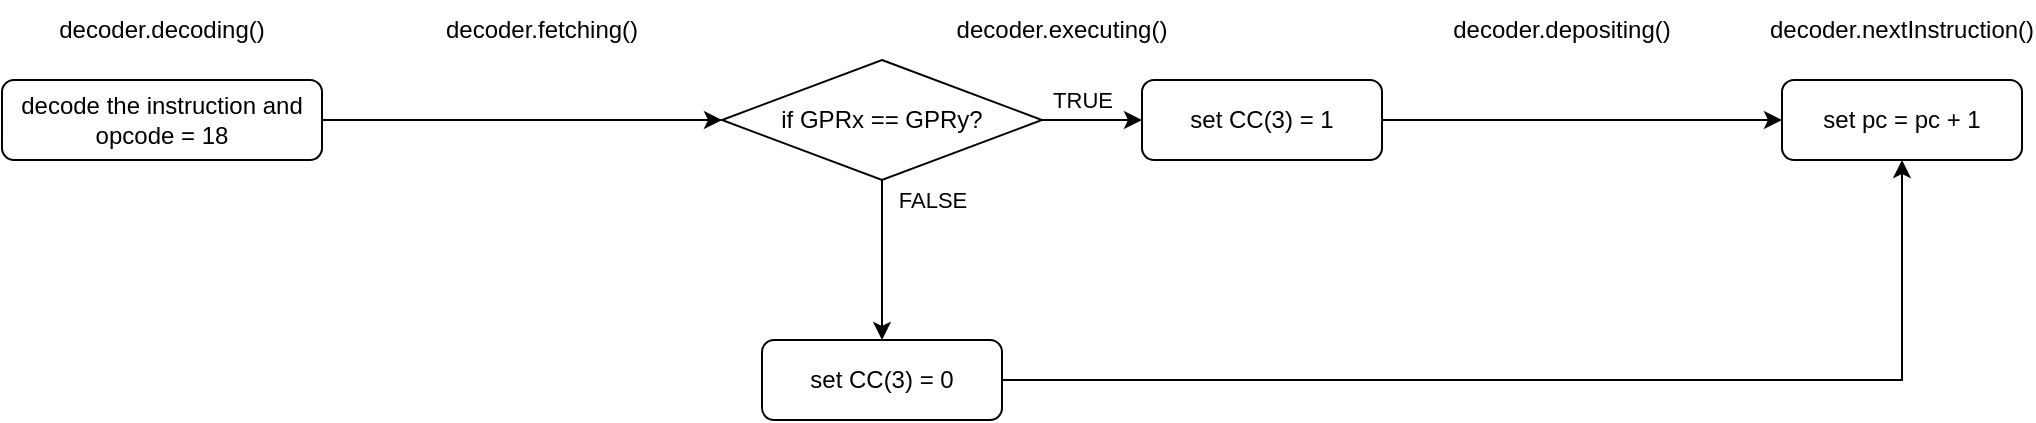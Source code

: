 <mxfile version="15.6.1" type="device" pages="4"><diagram id="Ui3gXCn_wOoGs6nuVPJT" name="TRR"><mxGraphModel dx="1221" dy="644" grid="1" gridSize="10" guides="1" tooltips="1" connect="1" arrows="1" fold="1" page="1" pageScale="1" pageWidth="1169" pageHeight="827" math="0" shadow="0"><root><mxCell id="0"/><mxCell id="1" parent="0"/><mxCell id="nvhA_1dL4xX9Q4Fd7afE-1" value="" style="edgeStyle=orthogonalEdgeStyle;rounded=0;orthogonalLoop=1;jettySize=auto;html=1;" edge="1" parent="1" source="nvhA_1dL4xX9Q4Fd7afE-2" target="nvhA_1dL4xX9Q4Fd7afE-17"><mxGeometry relative="1" as="geometry"><mxPoint x="485" y="230" as="targetPoint"/></mxGeometry></mxCell><mxCell id="nvhA_1dL4xX9Q4Fd7afE-2" value="decode the instruction and opcode = 18" style="rounded=1;whiteSpace=wrap;html=1;fontSize=12;glass=0;strokeWidth=1;shadow=0;" vertex="1" parent="1"><mxGeometry x="30" y="210" width="160" height="40" as="geometry"/></mxCell><mxCell id="nvhA_1dL4xX9Q4Fd7afE-24" value="" style="edgeStyle=orthogonalEdgeStyle;rounded=0;orthogonalLoop=1;jettySize=auto;html=1;" edge="1" parent="1" source="nvhA_1dL4xX9Q4Fd7afE-8" target="nvhA_1dL4xX9Q4Fd7afE-18"><mxGeometry relative="1" as="geometry"><mxPoint x="760" y="360" as="targetPoint"/></mxGeometry></mxCell><mxCell id="nvhA_1dL4xX9Q4Fd7afE-8" value="set CC(3) = 0" style="rounded=1;whiteSpace=wrap;html=1;fontSize=12;glass=0;strokeWidth=1;shadow=0;" vertex="1" parent="1"><mxGeometry x="410" y="340" width="120" height="40" as="geometry"/></mxCell><mxCell id="nvhA_1dL4xX9Q4Fd7afE-9" value="decoder.decoding()" style="text;html=1;strokeColor=none;fillColor=none;align=center;verticalAlign=middle;whiteSpace=wrap;rounded=0;" vertex="1" parent="1"><mxGeometry x="50" y="170" width="120" height="30" as="geometry"/></mxCell><mxCell id="nvhA_1dL4xX9Q4Fd7afE-10" value="decoder.fetching()" style="text;html=1;strokeColor=none;fillColor=none;align=center;verticalAlign=middle;whiteSpace=wrap;rounded=0;" vertex="1" parent="1"><mxGeometry x="240" y="170" width="120" height="30" as="geometry"/></mxCell><mxCell id="nvhA_1dL4xX9Q4Fd7afE-11" value="decoder.executing()" style="text;html=1;strokeColor=none;fillColor=none;align=center;verticalAlign=middle;whiteSpace=wrap;rounded=0;" vertex="1" parent="1"><mxGeometry x="500" y="170" width="120" height="30" as="geometry"/></mxCell><mxCell id="nvhA_1dL4xX9Q4Fd7afE-12" value="decoder.depositing()" style="text;html=1;strokeColor=none;fillColor=none;align=center;verticalAlign=middle;whiteSpace=wrap;rounded=0;" vertex="1" parent="1"><mxGeometry x="750" y="170" width="120" height="30" as="geometry"/></mxCell><mxCell id="nvhA_1dL4xX9Q4Fd7afE-13" value="decoder.nextInstruction()" style="text;html=1;strokeColor=none;fillColor=none;align=center;verticalAlign=middle;whiteSpace=wrap;rounded=0;" vertex="1" parent="1"><mxGeometry x="920" y="170" width="120" height="30" as="geometry"/></mxCell><mxCell id="nvhA_1dL4xX9Q4Fd7afE-20" value="" style="edgeStyle=orthogonalEdgeStyle;rounded=0;orthogonalLoop=1;jettySize=auto;html=1;" edge="1" parent="1" source="nvhA_1dL4xX9Q4Fd7afE-17" target="nvhA_1dL4xX9Q4Fd7afE-19"><mxGeometry relative="1" as="geometry"/></mxCell><mxCell id="nvhA_1dL4xX9Q4Fd7afE-25" value="TRUE" style="edgeLabel;html=1;align=center;verticalAlign=middle;resizable=0;points=[];" vertex="1" connectable="0" parent="nvhA_1dL4xX9Q4Fd7afE-20"><mxGeometry x="-0.285" y="-3" relative="1" as="geometry"><mxPoint x="2" y="-13" as="offset"/></mxGeometry></mxCell><mxCell id="nvhA_1dL4xX9Q4Fd7afE-22" value="" style="edgeStyle=orthogonalEdgeStyle;rounded=0;orthogonalLoop=1;jettySize=auto;html=1;" edge="1" parent="1" source="nvhA_1dL4xX9Q4Fd7afE-17" target="nvhA_1dL4xX9Q4Fd7afE-8"><mxGeometry relative="1" as="geometry"><Array as="points"><mxPoint x="470" y="290"/><mxPoint x="470" y="290"/></Array></mxGeometry></mxCell><mxCell id="nvhA_1dL4xX9Q4Fd7afE-26" value="FALSE" style="edgeLabel;html=1;align=center;verticalAlign=middle;resizable=0;points=[];" vertex="1" connectable="0" parent="nvhA_1dL4xX9Q4Fd7afE-22"><mxGeometry x="-0.662" relative="1" as="geometry"><mxPoint x="25" y="-4" as="offset"/></mxGeometry></mxCell><mxCell id="nvhA_1dL4xX9Q4Fd7afE-17" value="if GPRx == GPRy?" style="rhombus;whiteSpace=wrap;html=1;" vertex="1" parent="1"><mxGeometry x="390" y="200" width="160" height="60" as="geometry"/></mxCell><mxCell id="nvhA_1dL4xX9Q4Fd7afE-18" value="set pc = pc + 1" style="rounded=1;whiteSpace=wrap;html=1;fontSize=12;glass=0;strokeWidth=1;shadow=0;" vertex="1" parent="1"><mxGeometry x="920" y="210" width="120" height="40" as="geometry"/></mxCell><mxCell id="nvhA_1dL4xX9Q4Fd7afE-21" value="" style="edgeStyle=orthogonalEdgeStyle;rounded=0;orthogonalLoop=1;jettySize=auto;html=1;" edge="1" parent="1" source="nvhA_1dL4xX9Q4Fd7afE-19" target="nvhA_1dL4xX9Q4Fd7afE-18"><mxGeometry relative="1" as="geometry"/></mxCell><mxCell id="nvhA_1dL4xX9Q4Fd7afE-19" value="set CC(3) = 1" style="rounded=1;whiteSpace=wrap;html=1;fontSize=12;glass=0;strokeWidth=1;shadow=0;" vertex="1" parent="1"><mxGeometry x="600" y="210" width="120" height="40" as="geometry"/></mxCell></root></mxGraphModel></diagram><diagram id="toFzWxS4ZOnat9YuXqy0" name="AND"><mxGraphModel dx="1038" dy="547" grid="1" gridSize="10" guides="1" tooltips="1" connect="1" arrows="1" fold="1" page="1" pageScale="1" pageWidth="1169" pageHeight="827" math="0" shadow="0"><root><mxCell id="FR8UijxFH2PNE6ds4ArP-0"/><mxCell id="FR8UijxFH2PNE6ds4ArP-1" parent="FR8UijxFH2PNE6ds4ArP-0"/><mxCell id="FR8UijxFH2PNE6ds4ArP-2" value="" style="edgeStyle=orthogonalEdgeStyle;rounded=0;orthogonalLoop=1;jettySize=auto;html=1;" edge="1" parent="FR8UijxFH2PNE6ds4ArP-1" source="FR8UijxFH2PNE6ds4ArP-3" target="FR8UijxFH2PNE6ds4ArP-5"><mxGeometry relative="1" as="geometry"><mxPoint x="290" y="230" as="targetPoint"/></mxGeometry></mxCell><mxCell id="FR8UijxFH2PNE6ds4ArP-3" value="decode the instruction and opcode = 19" style="rounded=1;whiteSpace=wrap;html=1;fontSize=12;glass=0;strokeWidth=1;shadow=0;" vertex="1" parent="FR8UijxFH2PNE6ds4ArP-1"><mxGeometry x="30" y="210" width="160" height="40" as="geometry"/></mxCell><mxCell id="CJAHp-U1GHocFo8jLQV6-0" value="" style="edgeStyle=orthogonalEdgeStyle;rounded=0;orthogonalLoop=1;jettySize=auto;html=1;" edge="1" parent="FR8UijxFH2PNE6ds4ArP-1" source="FR8UijxFH2PNE6ds4ArP-5" target="FR8UijxFH2PNE6ds4ArP-17"><mxGeometry relative="1" as="geometry"/></mxCell><mxCell id="FR8UijxFH2PNE6ds4ArP-5" value="call function in ALU to calculate GPRx &amp;amp; GPRy then store the result to IRR" style="rounded=1;whiteSpace=wrap;html=1;fontSize=12;glass=0;strokeWidth=1;shadow=0;" vertex="1" parent="FR8UijxFH2PNE6ds4ArP-1"><mxGeometry x="485" y="205" width="150" height="50" as="geometry"/></mxCell><mxCell id="FR8UijxFH2PNE6ds4ArP-9" value="set pc = pc + 1" style="rounded=1;whiteSpace=wrap;html=1;fontSize=12;glass=0;strokeWidth=1;shadow=0;" vertex="1" parent="FR8UijxFH2PNE6ds4ArP-1"><mxGeometry x="920" y="210" width="120" height="40" as="geometry"/></mxCell><mxCell id="FR8UijxFH2PNE6ds4ArP-10" value="decoder.decoding()" style="text;html=1;strokeColor=none;fillColor=none;align=center;verticalAlign=middle;whiteSpace=wrap;rounded=0;" vertex="1" parent="FR8UijxFH2PNE6ds4ArP-1"><mxGeometry x="50" y="170" width="120" height="30" as="geometry"/></mxCell><mxCell id="FR8UijxFH2PNE6ds4ArP-11" value="decoder.fetching()" style="text;html=1;strokeColor=none;fillColor=none;align=center;verticalAlign=middle;whiteSpace=wrap;rounded=0;" vertex="1" parent="FR8UijxFH2PNE6ds4ArP-1"><mxGeometry x="290" y="170" width="120" height="30" as="geometry"/></mxCell><mxCell id="FR8UijxFH2PNE6ds4ArP-12" value="decoder.executing()" style="text;html=1;strokeColor=none;fillColor=none;align=center;verticalAlign=middle;whiteSpace=wrap;rounded=0;" vertex="1" parent="FR8UijxFH2PNE6ds4ArP-1"><mxGeometry x="500" y="170" width="120" height="30" as="geometry"/></mxCell><mxCell id="FR8UijxFH2PNE6ds4ArP-13" value="decoder.depositing()" style="text;html=1;strokeColor=none;fillColor=none;align=center;verticalAlign=middle;whiteSpace=wrap;rounded=0;" vertex="1" parent="FR8UijxFH2PNE6ds4ArP-1"><mxGeometry x="710" y="170" width="120" height="30" as="geometry"/></mxCell><mxCell id="FR8UijxFH2PNE6ds4ArP-14" value="decoder.nextInstruction()" style="text;html=1;strokeColor=none;fillColor=none;align=center;verticalAlign=middle;whiteSpace=wrap;rounded=0;" vertex="1" parent="FR8UijxFH2PNE6ds4ArP-1"><mxGeometry x="920" y="170" width="120" height="30" as="geometry"/></mxCell><mxCell id="CJAHp-U1GHocFo8jLQV6-2" value="" style="edgeStyle=orthogonalEdgeStyle;rounded=0;orthogonalLoop=1;jettySize=auto;html=1;" edge="1" parent="FR8UijxFH2PNE6ds4ArP-1" source="FR8UijxFH2PNE6ds4ArP-17" target="FR8UijxFH2PNE6ds4ArP-9"><mxGeometry relative="1" as="geometry"/></mxCell><mxCell id="FR8UijxFH2PNE6ds4ArP-17" value="set GPRx with data in IRR" style="rounded=1;whiteSpace=wrap;html=1;fontSize=12;glass=0;strokeWidth=1;shadow=0;" vertex="1" parent="FR8UijxFH2PNE6ds4ArP-1"><mxGeometry x="710" y="205" width="120" height="50" as="geometry"/></mxCell></root></mxGraphModel></diagram><diagram name="ORR" id="w_k16Ixqm4RHEzjqMSOa"><mxGraphModel dx="1038" dy="547" grid="1" gridSize="10" guides="1" tooltips="1" connect="1" arrows="1" fold="1" page="1" pageScale="1" pageWidth="1169" pageHeight="827" math="0" shadow="0"><root><mxCell id="AlHyO7lkM-PtsGNqGO0q-0"/><mxCell id="AlHyO7lkM-PtsGNqGO0q-1" parent="AlHyO7lkM-PtsGNqGO0q-0"/><mxCell id="AlHyO7lkM-PtsGNqGO0q-2" value="" style="edgeStyle=orthogonalEdgeStyle;rounded=0;orthogonalLoop=1;jettySize=auto;html=1;" edge="1" parent="AlHyO7lkM-PtsGNqGO0q-1" source="AlHyO7lkM-PtsGNqGO0q-3" target="AlHyO7lkM-PtsGNqGO0q-5"><mxGeometry relative="1" as="geometry"><mxPoint x="290" y="230" as="targetPoint"/></mxGeometry></mxCell><mxCell id="AlHyO7lkM-PtsGNqGO0q-3" value="decode the instruction and opcode = 20" style="rounded=1;whiteSpace=wrap;html=1;fontSize=12;glass=0;strokeWidth=1;shadow=0;" vertex="1" parent="AlHyO7lkM-PtsGNqGO0q-1"><mxGeometry x="30" y="210" width="160" height="40" as="geometry"/></mxCell><mxCell id="AlHyO7lkM-PtsGNqGO0q-4" value="" style="edgeStyle=orthogonalEdgeStyle;rounded=0;orthogonalLoop=1;jettySize=auto;html=1;" edge="1" parent="AlHyO7lkM-PtsGNqGO0q-1" source="AlHyO7lkM-PtsGNqGO0q-5" target="AlHyO7lkM-PtsGNqGO0q-13"><mxGeometry relative="1" as="geometry"/></mxCell><mxCell id="AlHyO7lkM-PtsGNqGO0q-5" value="call function in ALU to calculate GPRx | GPRy then store the result to IRR" style="rounded=1;whiteSpace=wrap;html=1;fontSize=12;glass=0;strokeWidth=1;shadow=0;" vertex="1" parent="AlHyO7lkM-PtsGNqGO0q-1"><mxGeometry x="485" y="205" width="150" height="50" as="geometry"/></mxCell><mxCell id="AlHyO7lkM-PtsGNqGO0q-6" value="set pc = pc + 1" style="rounded=1;whiteSpace=wrap;html=1;fontSize=12;glass=0;strokeWidth=1;shadow=0;" vertex="1" parent="AlHyO7lkM-PtsGNqGO0q-1"><mxGeometry x="920" y="210" width="120" height="40" as="geometry"/></mxCell><mxCell id="AlHyO7lkM-PtsGNqGO0q-7" value="decoder.decoding()" style="text;html=1;strokeColor=none;fillColor=none;align=center;verticalAlign=middle;whiteSpace=wrap;rounded=0;" vertex="1" parent="AlHyO7lkM-PtsGNqGO0q-1"><mxGeometry x="50" y="170" width="120" height="30" as="geometry"/></mxCell><mxCell id="AlHyO7lkM-PtsGNqGO0q-8" value="decoder.fetching()" style="text;html=1;strokeColor=none;fillColor=none;align=center;verticalAlign=middle;whiteSpace=wrap;rounded=0;" vertex="1" parent="AlHyO7lkM-PtsGNqGO0q-1"><mxGeometry x="290" y="170" width="120" height="30" as="geometry"/></mxCell><mxCell id="AlHyO7lkM-PtsGNqGO0q-9" value="decoder.executing()" style="text;html=1;strokeColor=none;fillColor=none;align=center;verticalAlign=middle;whiteSpace=wrap;rounded=0;" vertex="1" parent="AlHyO7lkM-PtsGNqGO0q-1"><mxGeometry x="500" y="170" width="120" height="30" as="geometry"/></mxCell><mxCell id="AlHyO7lkM-PtsGNqGO0q-10" value="decoder.depositing()" style="text;html=1;strokeColor=none;fillColor=none;align=center;verticalAlign=middle;whiteSpace=wrap;rounded=0;" vertex="1" parent="AlHyO7lkM-PtsGNqGO0q-1"><mxGeometry x="710" y="170" width="120" height="30" as="geometry"/></mxCell><mxCell id="AlHyO7lkM-PtsGNqGO0q-11" value="decoder.nextInstruction()" style="text;html=1;strokeColor=none;fillColor=none;align=center;verticalAlign=middle;whiteSpace=wrap;rounded=0;" vertex="1" parent="AlHyO7lkM-PtsGNqGO0q-1"><mxGeometry x="920" y="170" width="120" height="30" as="geometry"/></mxCell><mxCell id="AlHyO7lkM-PtsGNqGO0q-12" value="" style="edgeStyle=orthogonalEdgeStyle;rounded=0;orthogonalLoop=1;jettySize=auto;html=1;" edge="1" parent="AlHyO7lkM-PtsGNqGO0q-1" source="AlHyO7lkM-PtsGNqGO0q-13" target="AlHyO7lkM-PtsGNqGO0q-6"><mxGeometry relative="1" as="geometry"/></mxCell><mxCell id="AlHyO7lkM-PtsGNqGO0q-13" value="set GPRx with data in IRR" style="rounded=1;whiteSpace=wrap;html=1;fontSize=12;glass=0;strokeWidth=1;shadow=0;" vertex="1" parent="AlHyO7lkM-PtsGNqGO0q-1"><mxGeometry x="710" y="205" width="120" height="50" as="geometry"/></mxCell></root></mxGraphModel></diagram><diagram name="NOT" id="3zlq8NvqlRE5_MX5_FAC"><mxGraphModel dx="1038" dy="547" grid="1" gridSize="10" guides="1" tooltips="1" connect="1" arrows="1" fold="1" page="1" pageScale="1" pageWidth="1169" pageHeight="827" math="0" shadow="0"><root><mxCell id="lCTQ2Gl02oany2Q9apLb-0"/><mxCell id="lCTQ2Gl02oany2Q9apLb-1" parent="lCTQ2Gl02oany2Q9apLb-0"/><mxCell id="lCTQ2Gl02oany2Q9apLb-2" value="" style="edgeStyle=orthogonalEdgeStyle;rounded=0;orthogonalLoop=1;jettySize=auto;html=1;" edge="1" parent="lCTQ2Gl02oany2Q9apLb-1" source="lCTQ2Gl02oany2Q9apLb-3" target="lCTQ2Gl02oany2Q9apLb-5"><mxGeometry relative="1" as="geometry"><mxPoint x="290" y="230" as="targetPoint"/></mxGeometry></mxCell><mxCell id="lCTQ2Gl02oany2Q9apLb-3" value="decode the instruction and opcode = 21" style="rounded=1;whiteSpace=wrap;html=1;fontSize=12;glass=0;strokeWidth=1;shadow=0;" vertex="1" parent="lCTQ2Gl02oany2Q9apLb-1"><mxGeometry x="30" y="210" width="160" height="40" as="geometry"/></mxCell><mxCell id="lCTQ2Gl02oany2Q9apLb-4" value="" style="edgeStyle=orthogonalEdgeStyle;rounded=0;orthogonalLoop=1;jettySize=auto;html=1;" edge="1" parent="lCTQ2Gl02oany2Q9apLb-1" source="lCTQ2Gl02oany2Q9apLb-5" target="lCTQ2Gl02oany2Q9apLb-13"><mxGeometry relative="1" as="geometry"/></mxCell><mxCell id="lCTQ2Gl02oany2Q9apLb-5" value="call function in ALU to calculate ~GPRx then store the result to IRR" style="rounded=1;whiteSpace=wrap;html=1;fontSize=12;glass=0;strokeWidth=1;shadow=0;" vertex="1" parent="lCTQ2Gl02oany2Q9apLb-1"><mxGeometry x="485" y="205" width="150" height="50" as="geometry"/></mxCell><mxCell id="lCTQ2Gl02oany2Q9apLb-6" value="set pc = pc + 1" style="rounded=1;whiteSpace=wrap;html=1;fontSize=12;glass=0;strokeWidth=1;shadow=0;" vertex="1" parent="lCTQ2Gl02oany2Q9apLb-1"><mxGeometry x="920" y="210" width="120" height="40" as="geometry"/></mxCell><mxCell id="lCTQ2Gl02oany2Q9apLb-7" value="decoder.decoding()" style="text;html=1;strokeColor=none;fillColor=none;align=center;verticalAlign=middle;whiteSpace=wrap;rounded=0;" vertex="1" parent="lCTQ2Gl02oany2Q9apLb-1"><mxGeometry x="50" y="170" width="120" height="30" as="geometry"/></mxCell><mxCell id="lCTQ2Gl02oany2Q9apLb-8" value="decoder.fetching()" style="text;html=1;strokeColor=none;fillColor=none;align=center;verticalAlign=middle;whiteSpace=wrap;rounded=0;" vertex="1" parent="lCTQ2Gl02oany2Q9apLb-1"><mxGeometry x="290" y="170" width="120" height="30" as="geometry"/></mxCell><mxCell id="lCTQ2Gl02oany2Q9apLb-9" value="decoder.executing()" style="text;html=1;strokeColor=none;fillColor=none;align=center;verticalAlign=middle;whiteSpace=wrap;rounded=0;" vertex="1" parent="lCTQ2Gl02oany2Q9apLb-1"><mxGeometry x="500" y="170" width="120" height="30" as="geometry"/></mxCell><mxCell id="lCTQ2Gl02oany2Q9apLb-10" value="decoder.depositing()" style="text;html=1;strokeColor=none;fillColor=none;align=center;verticalAlign=middle;whiteSpace=wrap;rounded=0;" vertex="1" parent="lCTQ2Gl02oany2Q9apLb-1"><mxGeometry x="710" y="170" width="120" height="30" as="geometry"/></mxCell><mxCell id="lCTQ2Gl02oany2Q9apLb-11" value="decoder.nextInstruction()" style="text;html=1;strokeColor=none;fillColor=none;align=center;verticalAlign=middle;whiteSpace=wrap;rounded=0;" vertex="1" parent="lCTQ2Gl02oany2Q9apLb-1"><mxGeometry x="920" y="170" width="120" height="30" as="geometry"/></mxCell><mxCell id="lCTQ2Gl02oany2Q9apLb-12" value="" style="edgeStyle=orthogonalEdgeStyle;rounded=0;orthogonalLoop=1;jettySize=auto;html=1;" edge="1" parent="lCTQ2Gl02oany2Q9apLb-1" source="lCTQ2Gl02oany2Q9apLb-13" target="lCTQ2Gl02oany2Q9apLb-6"><mxGeometry relative="1" as="geometry"/></mxCell><mxCell id="lCTQ2Gl02oany2Q9apLb-13" value="set GPRx with data in IRR" style="rounded=1;whiteSpace=wrap;html=1;fontSize=12;glass=0;strokeWidth=1;shadow=0;" vertex="1" parent="lCTQ2Gl02oany2Q9apLb-1"><mxGeometry x="710" y="205" width="120" height="50" as="geometry"/></mxCell></root></mxGraphModel></diagram></mxfile>